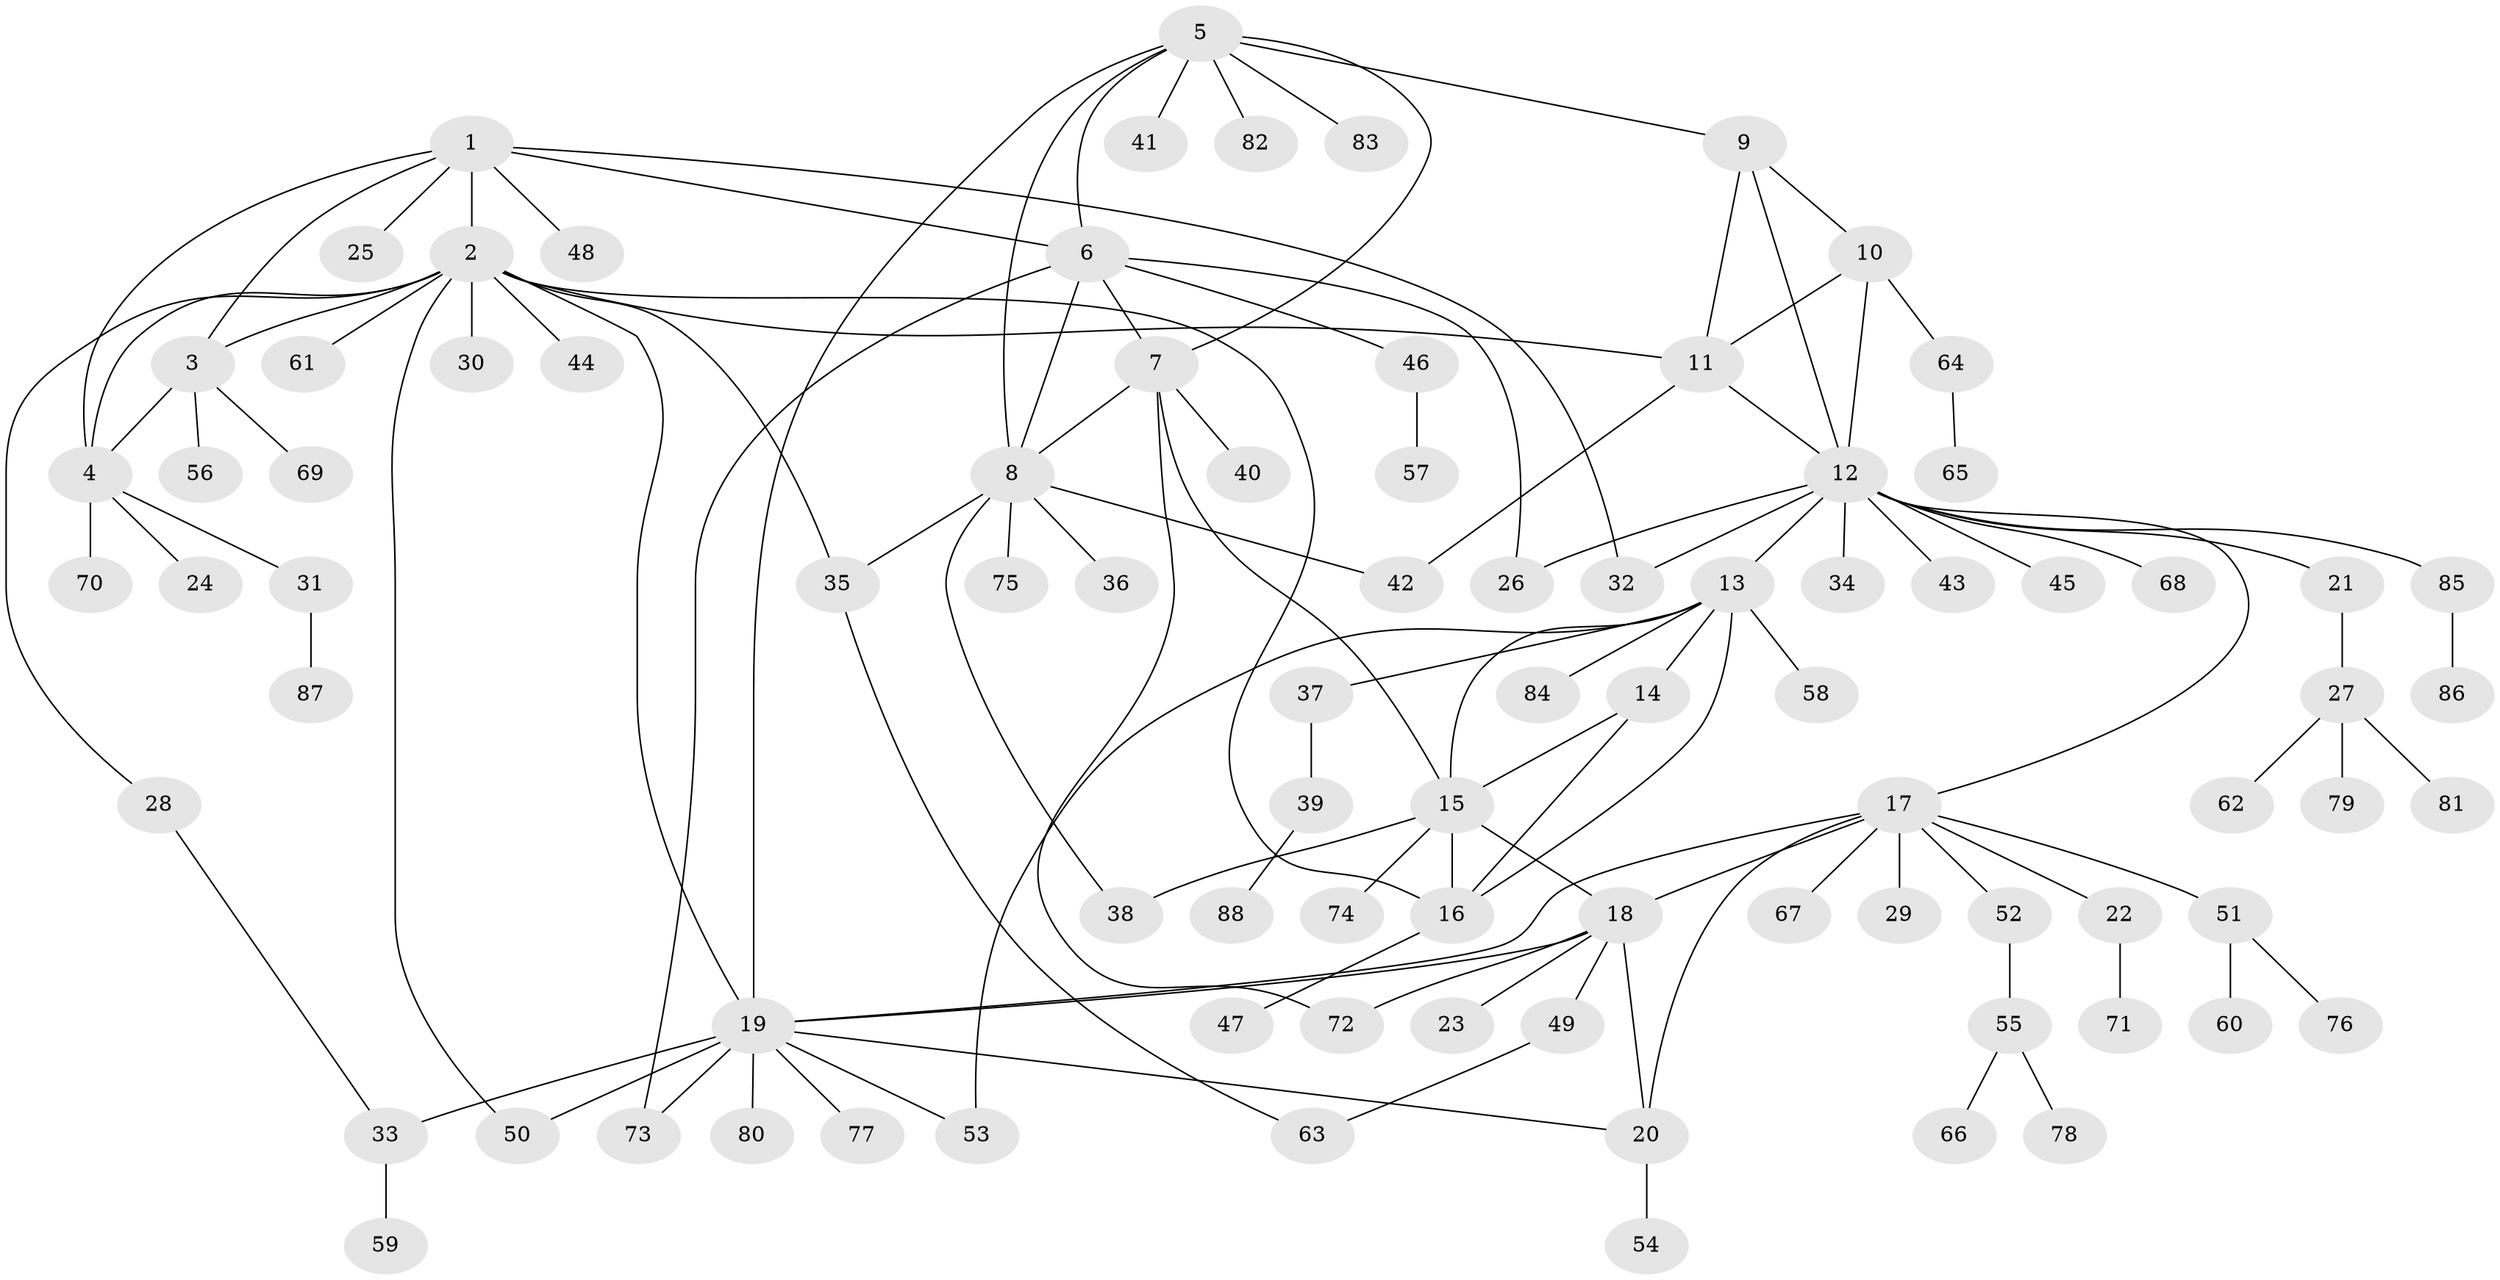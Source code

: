 // coarse degree distribution, {8: 0.022727272727272728, 14: 0.022727272727272728, 3: 0.045454545454545456, 11: 0.022727272727272728, 6: 0.045454545454545456, 13: 0.022727272727272728, 7: 0.045454545454545456, 2: 0.22727272727272727, 1: 0.5454545454545454}
// Generated by graph-tools (version 1.1) at 2025/19/03/04/25 18:19:29]
// undirected, 88 vertices, 119 edges
graph export_dot {
graph [start="1"]
  node [color=gray90,style=filled];
  1;
  2;
  3;
  4;
  5;
  6;
  7;
  8;
  9;
  10;
  11;
  12;
  13;
  14;
  15;
  16;
  17;
  18;
  19;
  20;
  21;
  22;
  23;
  24;
  25;
  26;
  27;
  28;
  29;
  30;
  31;
  32;
  33;
  34;
  35;
  36;
  37;
  38;
  39;
  40;
  41;
  42;
  43;
  44;
  45;
  46;
  47;
  48;
  49;
  50;
  51;
  52;
  53;
  54;
  55;
  56;
  57;
  58;
  59;
  60;
  61;
  62;
  63;
  64;
  65;
  66;
  67;
  68;
  69;
  70;
  71;
  72;
  73;
  74;
  75;
  76;
  77;
  78;
  79;
  80;
  81;
  82;
  83;
  84;
  85;
  86;
  87;
  88;
  1 -- 2;
  1 -- 3;
  1 -- 4;
  1 -- 6;
  1 -- 25;
  1 -- 32;
  1 -- 48;
  2 -- 3;
  2 -- 4;
  2 -- 11;
  2 -- 16;
  2 -- 19;
  2 -- 28;
  2 -- 30;
  2 -- 35;
  2 -- 44;
  2 -- 50;
  2 -- 61;
  3 -- 4;
  3 -- 56;
  3 -- 69;
  4 -- 24;
  4 -- 31;
  4 -- 70;
  5 -- 6;
  5 -- 7;
  5 -- 8;
  5 -- 9;
  5 -- 19;
  5 -- 41;
  5 -- 82;
  5 -- 83;
  6 -- 7;
  6 -- 8;
  6 -- 26;
  6 -- 46;
  6 -- 73;
  7 -- 8;
  7 -- 15;
  7 -- 40;
  7 -- 72;
  8 -- 35;
  8 -- 36;
  8 -- 38;
  8 -- 42;
  8 -- 75;
  9 -- 10;
  9 -- 11;
  9 -- 12;
  10 -- 11;
  10 -- 12;
  10 -- 64;
  11 -- 12;
  11 -- 42;
  12 -- 13;
  12 -- 17;
  12 -- 21;
  12 -- 26;
  12 -- 32;
  12 -- 34;
  12 -- 43;
  12 -- 45;
  12 -- 68;
  12 -- 85;
  13 -- 14;
  13 -- 15;
  13 -- 16;
  13 -- 37;
  13 -- 53;
  13 -- 58;
  13 -- 84;
  14 -- 15;
  14 -- 16;
  15 -- 16;
  15 -- 18;
  15 -- 38;
  15 -- 74;
  16 -- 47;
  17 -- 18;
  17 -- 19;
  17 -- 20;
  17 -- 22;
  17 -- 29;
  17 -- 51;
  17 -- 52;
  17 -- 67;
  18 -- 19;
  18 -- 20;
  18 -- 23;
  18 -- 49;
  18 -- 72;
  19 -- 20;
  19 -- 33;
  19 -- 50;
  19 -- 53;
  19 -- 73;
  19 -- 77;
  19 -- 80;
  20 -- 54;
  21 -- 27;
  22 -- 71;
  27 -- 62;
  27 -- 79;
  27 -- 81;
  28 -- 33;
  31 -- 87;
  33 -- 59;
  35 -- 63;
  37 -- 39;
  39 -- 88;
  46 -- 57;
  49 -- 63;
  51 -- 60;
  51 -- 76;
  52 -- 55;
  55 -- 66;
  55 -- 78;
  64 -- 65;
  85 -- 86;
}
